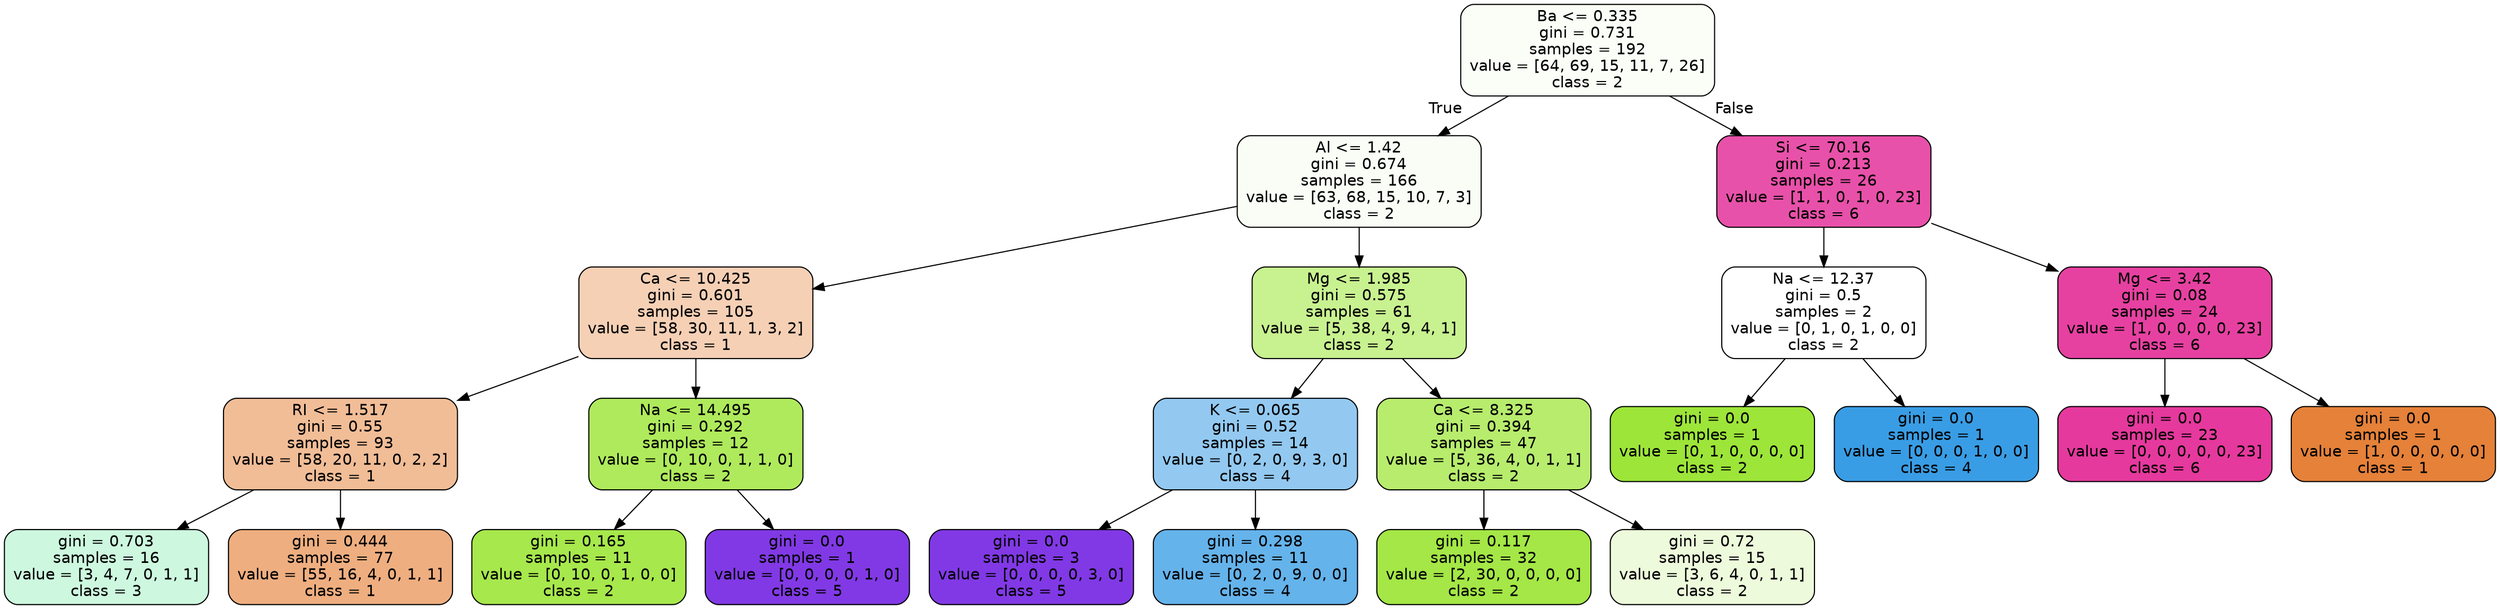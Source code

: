 digraph Tree {
node [shape=box, style="filled, rounded", color="black", fontname=helvetica] ;
edge [fontname=helvetica] ;
0 [label="Ba <= 0.335\ngini = 0.731\nsamples = 192\nvalue = [64, 69, 15, 11, 7, 26]\nclass = 2", fillcolor="#9de5390a"] ;
1 [label="Al <= 1.42\ngini = 0.674\nsamples = 166\nvalue = [63, 68, 15, 10, 7, 3]\nclass = 2", fillcolor="#9de5390c"] ;
0 -> 1 [labeldistance=2.5, labelangle=45, headlabel="True"] ;
2 [label="Ca <= 10.425\ngini = 0.601\nsamples = 105\nvalue = [58, 30, 11, 1, 3, 2]\nclass = 1", fillcolor="#e581395f"] ;
1 -> 2 ;
3 [label="RI <= 1.517\ngini = 0.55\nsamples = 93\nvalue = [58, 20, 11, 0, 2, 2]\nclass = 1", fillcolor="#e5813985"] ;
2 -> 3 ;
4 [label="gini = 0.703\nsamples = 16\nvalue = [3, 4, 7, 0, 1, 1]\nclass = 3", fillcolor="#39e58140"] ;
3 -> 4 ;
5 [label="gini = 0.444\nsamples = 77\nvalue = [55, 16, 4, 0, 1, 1]\nclass = 1", fillcolor="#e58139a3"] ;
3 -> 5 ;
6 [label="Na <= 14.495\ngini = 0.292\nsamples = 12\nvalue = [0, 10, 0, 1, 1, 0]\nclass = 2", fillcolor="#9de539d1"] ;
2 -> 6 ;
7 [label="gini = 0.165\nsamples = 11\nvalue = [0, 10, 0, 1, 0, 0]\nclass = 2", fillcolor="#9de539e6"] ;
6 -> 7 ;
8 [label="gini = 0.0\nsamples = 1\nvalue = [0, 0, 0, 0, 1, 0]\nclass = 5", fillcolor="#8139e5ff"] ;
6 -> 8 ;
9 [label="Mg <= 1.985\ngini = 0.575\nsamples = 61\nvalue = [5, 38, 4, 9, 4, 1]\nclass = 2", fillcolor="#9de5398e"] ;
1 -> 9 ;
10 [label="K <= 0.065\ngini = 0.52\nsamples = 14\nvalue = [0, 2, 0, 9, 3, 0]\nclass = 4", fillcolor="#399de58b"] ;
9 -> 10 ;
11 [label="gini = 0.0\nsamples = 3\nvalue = [0, 0, 0, 0, 3, 0]\nclass = 5", fillcolor="#8139e5ff"] ;
10 -> 11 ;
12 [label="gini = 0.298\nsamples = 11\nvalue = [0, 2, 0, 9, 0, 0]\nclass = 4", fillcolor="#399de5c6"] ;
10 -> 12 ;
13 [label="Ca <= 8.325\ngini = 0.394\nsamples = 47\nvalue = [5, 36, 4, 0, 1, 1]\nclass = 2", fillcolor="#9de539bc"] ;
9 -> 13 ;
14 [label="gini = 0.117\nsamples = 32\nvalue = [2, 30, 0, 0, 0, 0]\nclass = 2", fillcolor="#9de539ee"] ;
13 -> 14 ;
15 [label="gini = 0.72\nsamples = 15\nvalue = [3, 6, 4, 0, 1, 1]\nclass = 2", fillcolor="#9de5392e"] ;
13 -> 15 ;
16 [label="Si <= 70.16\ngini = 0.213\nsamples = 26\nvalue = [1, 1, 0, 1, 0, 23]\nclass = 6", fillcolor="#e5399de0"] ;
0 -> 16 [labeldistance=2.5, labelangle=-45, headlabel="False"] ;
17 [label="Na <= 12.37\ngini = 0.5\nsamples = 2\nvalue = [0, 1, 0, 1, 0, 0]\nclass = 2", fillcolor="#9de53900"] ;
16 -> 17 ;
18 [label="gini = 0.0\nsamples = 1\nvalue = [0, 1, 0, 0, 0, 0]\nclass = 2", fillcolor="#9de539ff"] ;
17 -> 18 ;
19 [label="gini = 0.0\nsamples = 1\nvalue = [0, 0, 0, 1, 0, 0]\nclass = 4", fillcolor="#399de5ff"] ;
17 -> 19 ;
20 [label="Mg <= 3.42\ngini = 0.08\nsamples = 24\nvalue = [1, 0, 0, 0, 0, 23]\nclass = 6", fillcolor="#e5399df4"] ;
16 -> 20 ;
21 [label="gini = 0.0\nsamples = 23\nvalue = [0, 0, 0, 0, 0, 23]\nclass = 6", fillcolor="#e5399dff"] ;
20 -> 21 ;
22 [label="gini = 0.0\nsamples = 1\nvalue = [1, 0, 0, 0, 0, 0]\nclass = 1", fillcolor="#e58139ff"] ;
20 -> 22 ;
}

